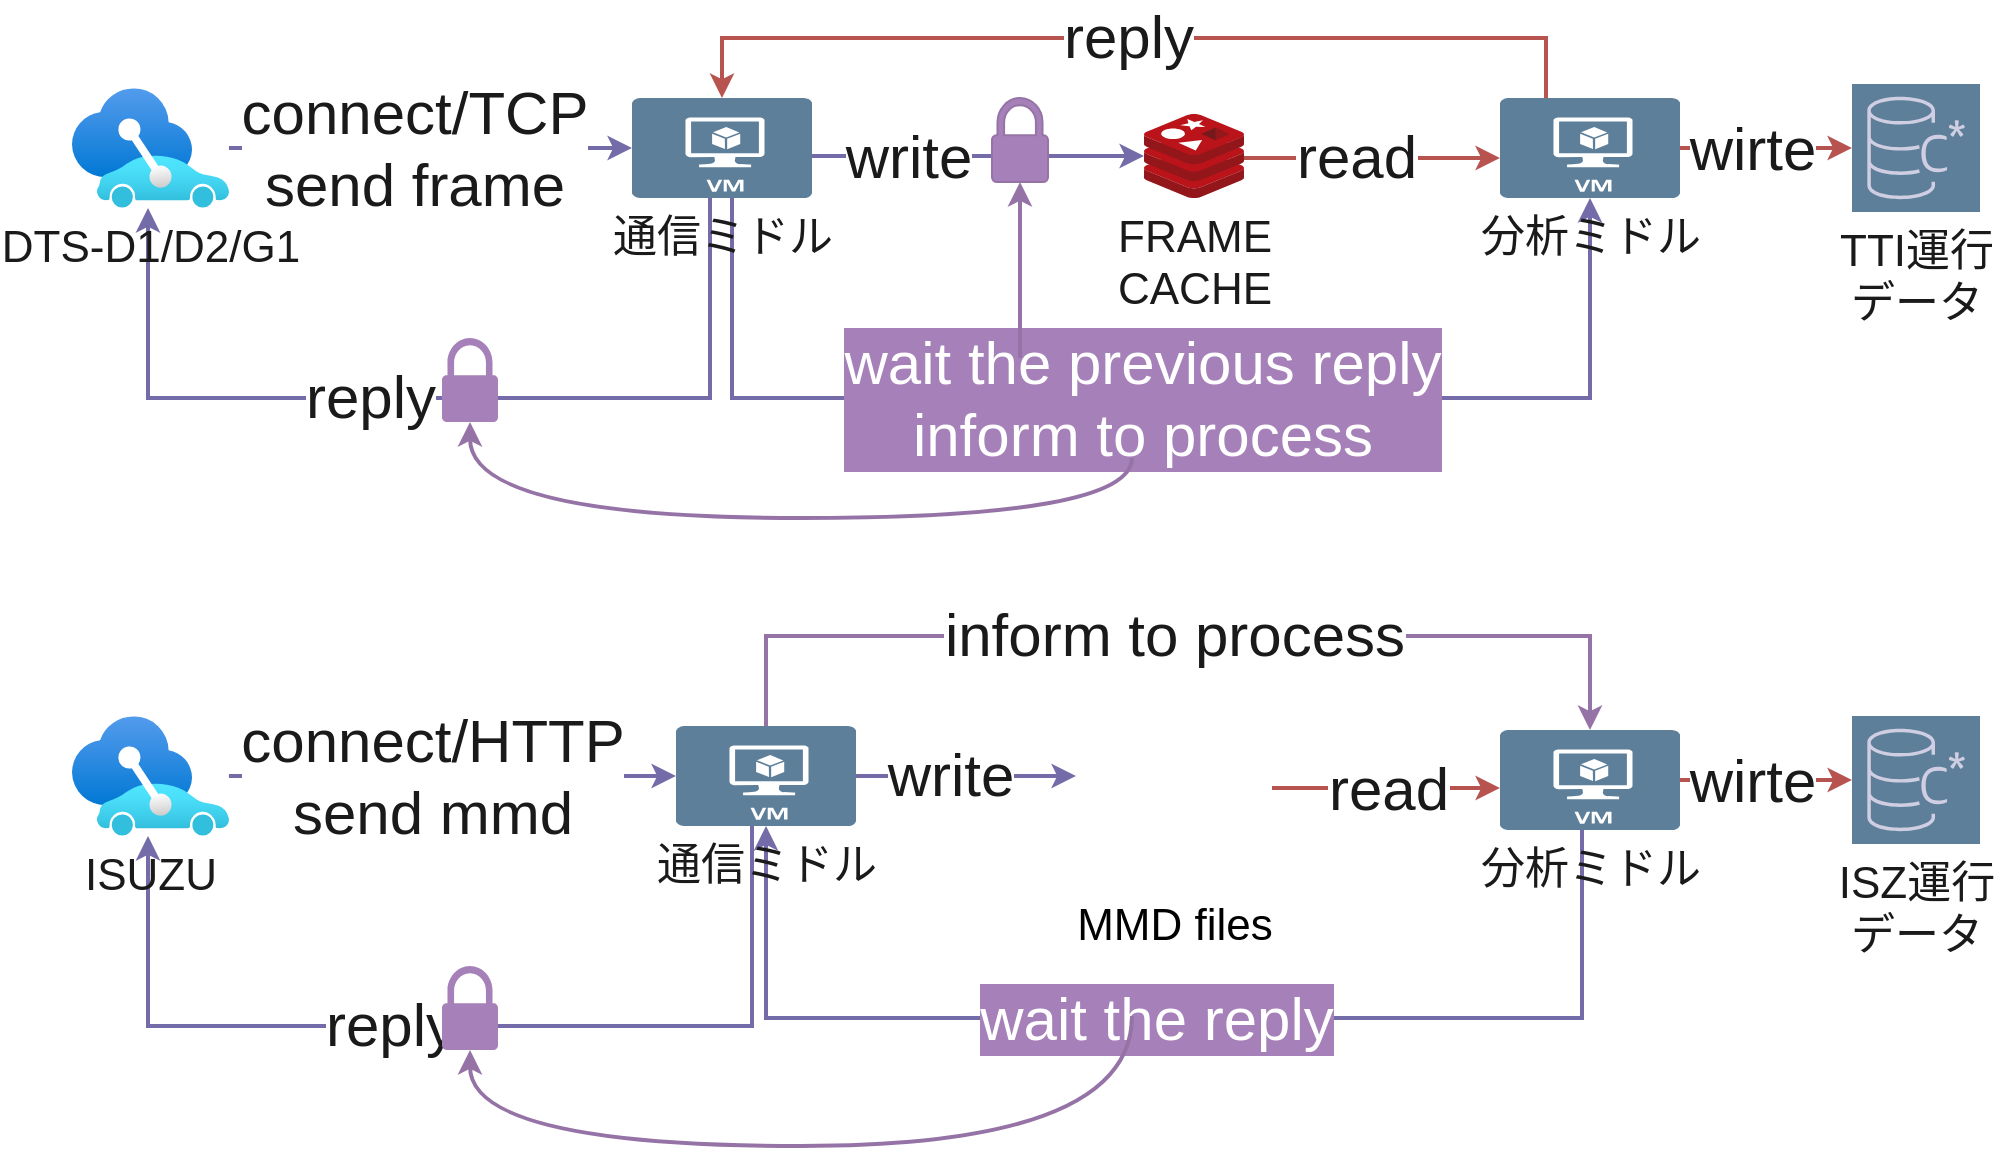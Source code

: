 <mxfile version="24.7.16" pages="2">
  <diagram name="V3-Flowchart" id="x4K4CEO3Q-1ovU_ClNiI">
    <mxGraphModel dx="1467" dy="806" grid="1" gridSize="10" guides="1" tooltips="1" connect="1" arrows="1" fold="1" page="1" pageScale="1" pageWidth="827" pageHeight="1169" math="0" shadow="0">
      <root>
        <mxCell id="0" />
        <mxCell id="1" parent="0" />
        <mxCell id="Qf6C96j7obAUFAtbz4RH-39" style="edgeStyle=orthogonalEdgeStyle;rounded=0;orthogonalLoop=1;jettySize=auto;html=1;strokeColor=#b85450;fontColor=#1A1A1A;fontSize=22;strokeWidth=2;fillColor=#f8cecc;" parent="1" source="Qf6C96j7obAUFAtbz4RH-5" target="Qf6C96j7obAUFAtbz4RH-4" edge="1">
          <mxGeometry relative="1" as="geometry">
            <Array as="points">
              <mxPoint x="777" y="40" />
              <mxPoint x="365" y="40" />
            </Array>
          </mxGeometry>
        </mxCell>
        <mxCell id="Qf6C96j7obAUFAtbz4RH-40" value="reply" style="edgeLabel;html=1;align=center;verticalAlign=middle;resizable=0;points=[];strokeColor=#D0CEE2;fontColor=#1A1A1A;fillColor=#5D7F99;fontSize=30;" parent="Qf6C96j7obAUFAtbz4RH-39" vertex="1" connectable="0">
          <mxGeometry x="0.002" y="-1" relative="1" as="geometry">
            <mxPoint x="-3" as="offset" />
          </mxGeometry>
        </mxCell>
        <mxCell id="Qf6C96j7obAUFAtbz4RH-41" style="edgeStyle=orthogonalEdgeStyle;rounded=0;orthogonalLoop=1;jettySize=auto;html=1;strokeColor=#736CA8;fontColor=#1A1A1A;strokeWidth=2;fontSize=22;" parent="1" edge="1">
          <mxGeometry relative="1" as="geometry">
            <Array as="points">
              <mxPoint x="359" y="220" />
              <mxPoint x="78" y="220" />
            </Array>
            <mxPoint x="359" y="120" as="sourcePoint" />
            <mxPoint x="78" y="125" as="targetPoint" />
          </mxGeometry>
        </mxCell>
        <mxCell id="Qf6C96j7obAUFAtbz4RH-42" value="reply" style="edgeLabel;html=1;align=center;verticalAlign=middle;resizable=0;points=[];strokeColor=#D0CEE2;fontColor=#1A1A1A;fillColor=#5D7F99;fontSize=30;" parent="Qf6C96j7obAUFAtbz4RH-41" vertex="1" connectable="0">
          <mxGeometry x="0.019" y="-1" relative="1" as="geometry">
            <mxPoint x="-28" as="offset" />
          </mxGeometry>
        </mxCell>
        <mxCell id="Qf6C96j7obAUFAtbz4RH-27" style="edgeStyle=orthogonalEdgeStyle;rounded=0;orthogonalLoop=1;jettySize=auto;html=1;strokeColor=#736CA8;fontColor=#1A1A1A;strokeWidth=2;fontSize=22;" parent="1" source="Qf6C96j7obAUFAtbz4RH-1" target="Qf6C96j7obAUFAtbz4RH-4" edge="1">
          <mxGeometry relative="1" as="geometry" />
        </mxCell>
        <mxCell id="Qf6C96j7obAUFAtbz4RH-29" value="connect/TCP&lt;div style=&quot;font-size: 30px;&quot;&gt;send frame&lt;/div&gt;" style="edgeLabel;html=1;align=center;verticalAlign=middle;resizable=0;points=[];strokeColor=#D0CEE2;fontColor=#1A1A1A;fillColor=#5D7F99;fontSize=30;direction=south;" parent="Qf6C96j7obAUFAtbz4RH-27" vertex="1" connectable="0">
          <mxGeometry x="-0.145" relative="1" as="geometry">
            <mxPoint x="6" as="offset" />
          </mxGeometry>
        </mxCell>
        <mxCell id="Qf6C96j7obAUFAtbz4RH-1" value="DTS-D1/D2/G1" style="image;aspect=fixed;html=1;points=[];align=center;fontSize=22;image=img/lib/azure2/other/Connected_Vehicle_Platform.svg;labelBackgroundColor=none;fillColor=#5D7F99;strokeColor=#D0CEE2;fontColor=#1A1A1A;" parent="1" vertex="1">
          <mxGeometry x="40" y="65" width="78.46" height="60" as="geometry" />
        </mxCell>
        <mxCell id="Qf6C96j7obAUFAtbz4RH-37" style="edgeStyle=orthogonalEdgeStyle;rounded=0;orthogonalLoop=1;jettySize=auto;html=1;strokeColor=#736CA8;fontColor=#1A1A1A;strokeWidth=2;fontSize=22;" parent="1" source="Qf6C96j7obAUFAtbz4RH-4" target="Qf6C96j7obAUFAtbz4RH-5" edge="1">
          <mxGeometry relative="1" as="geometry">
            <Array as="points">
              <mxPoint x="370" y="220" />
              <mxPoint x="799" y="220" />
            </Array>
          </mxGeometry>
        </mxCell>
        <mxCell id="Qf6C96j7obAUFAtbz4RH-38" value="&lt;span style=&quot;font-size: 30px;&quot;&gt;wait the previous reply&lt;/span&gt;&lt;div style=&quot;font-size: 30px;&quot;&gt;inform to process&lt;/div&gt;" style="edgeLabel;html=1;align=center;verticalAlign=middle;resizable=0;points=[];strokeColor=#D0CEE2;fontColor=#FFFFFF;fillColor=#5D7F99;fontSize=30;labelBackgroundColor=#A680B8;" parent="Qf6C96j7obAUFAtbz4RH-37" vertex="1" connectable="0">
          <mxGeometry x="-0.049" y="-2" relative="1" as="geometry">
            <mxPoint x="6" y="-2" as="offset" />
          </mxGeometry>
        </mxCell>
        <mxCell id="Qf6C96j7obAUFAtbz4RH-4" value="通信ミドル" style="verticalLabelPosition=bottom;html=1;verticalAlign=top;align=center;strokeColor=none;fillColor=#5D7F99;shape=mxgraph.azure.virtual_machine;fontSize=22;labelBackgroundColor=none;fontColor=#1A1A1A;" parent="1" vertex="1">
          <mxGeometry x="320" y="70" width="90" height="50" as="geometry" />
        </mxCell>
        <mxCell id="Qf6C96j7obAUFAtbz4RH-26" style="edgeStyle=orthogonalEdgeStyle;rounded=0;orthogonalLoop=1;jettySize=auto;html=1;strokeColor=#b85450;fontColor=#1A1A1A;strokeWidth=2;fillColor=#f8cecc;fontSize=22;" parent="1" source="Qf6C96j7obAUFAtbz4RH-5" target="Qf6C96j7obAUFAtbz4RH-21" edge="1">
          <mxGeometry relative="1" as="geometry">
            <Array as="points">
              <mxPoint x="864" y="95" />
              <mxPoint x="864" y="95" />
            </Array>
          </mxGeometry>
        </mxCell>
        <mxCell id="Qf6C96j7obAUFAtbz4RH-33" value="wirte" style="edgeLabel;html=1;align=center;verticalAlign=middle;resizable=0;points=[];strokeColor=#D0CEE2;fontColor=#1A1A1A;fillColor=#5D7F99;fontSize=30;" parent="Qf6C96j7obAUFAtbz4RH-26" vertex="1" connectable="0">
          <mxGeometry x="0.02" y="2" relative="1" as="geometry">
            <mxPoint x="-8" y="2" as="offset" />
          </mxGeometry>
        </mxCell>
        <mxCell id="Qf6C96j7obAUFAtbz4RH-5" value="分析ミドル" style="verticalLabelPosition=bottom;html=1;verticalAlign=top;align=center;strokeColor=none;fillColor=#5D7F99;shape=mxgraph.azure.virtual_machine;fontSize=22;labelBackgroundColor=none;fontColor=#1A1A1A;" parent="1" vertex="1">
          <mxGeometry x="754" y="70" width="90" height="50" as="geometry" />
        </mxCell>
        <mxCell id="Qf6C96j7obAUFAtbz4RH-25" style="edgeStyle=orthogonalEdgeStyle;rounded=0;orthogonalLoop=1;jettySize=auto;html=1;strokeColor=#b85450;fontColor=#1A1A1A;strokeWidth=2;fillColor=#f8cecc;fontSize=22;" parent="1" source="Qf6C96j7obAUFAtbz4RH-9" target="Qf6C96j7obAUFAtbz4RH-5" edge="1">
          <mxGeometry relative="1" as="geometry">
            <Array as="points">
              <mxPoint x="666" y="100" />
              <mxPoint x="666" y="100" />
            </Array>
          </mxGeometry>
        </mxCell>
        <mxCell id="Qf6C96j7obAUFAtbz4RH-32" value="read" style="edgeLabel;html=1;align=center;verticalAlign=middle;resizable=0;points=[];strokeColor=#D0CEE2;fontColor=#1A1A1A;fillColor=#5D7F99;fontSize=30;" parent="Qf6C96j7obAUFAtbz4RH-25" vertex="1" connectable="0">
          <mxGeometry x="0.015" relative="1" as="geometry">
            <mxPoint x="-9" y="-1" as="offset" />
          </mxGeometry>
        </mxCell>
        <mxCell id="Qf6C96j7obAUFAtbz4RH-9" value="FRAME&lt;div&gt;CACHE&lt;/div&gt;" style="image;sketch=0;aspect=fixed;html=1;points=[];align=center;fontSize=22;image=img/lib/mscae/Cache_Redis_Product.svg;labelBackgroundColor=none;fillColor=#5D7F99;strokeColor=#D0CEE2;fontColor=#1A1A1A;" parent="1" vertex="1">
          <mxGeometry x="576" y="78" width="50" height="42" as="geometry" />
        </mxCell>
        <mxCell id="Qf6C96j7obAUFAtbz4RH-21" value="TTI運行&lt;div&gt;データ&lt;/div&gt;" style="sketch=0;points=[[0,0,0],[0.25,0,0],[0.5,0,0],[0.75,0,0],[1,0,0],[0,1,0],[0.25,1,0],[0.5,1,0],[0.75,1,0],[1,1,0],[0,0.25,0],[0,0.5,0],[0,0.75,0],[1,0.25,0],[1,0.5,0],[1,0.75,0]];outlineConnect=0;fontColor=#1A1A1A;fillColor=#5D7F99;strokeColor=#D0CEE2;dashed=0;verticalLabelPosition=bottom;verticalAlign=top;align=center;html=1;fontSize=22;fontStyle=0;aspect=fixed;shape=mxgraph.aws4.resourceIcon;resIcon=mxgraph.aws4.managed_apache_cassandra_service;labelBackgroundColor=none;" parent="1" vertex="1">
          <mxGeometry x="930" y="63" width="64" height="64" as="geometry" />
        </mxCell>
        <mxCell id="5afJVRb_tPxCVsrMYOY_-9" style="edgeStyle=orthogonalEdgeStyle;rounded=0;orthogonalLoop=1;jettySize=auto;html=1;curved=1;fillColor=#e1d5e7;strokeColor=#9673a6;strokeWidth=2;startArrow=classic;startFill=1;endArrow=none;endFill=0;" parent="1" source="5afJVRb_tPxCVsrMYOY_-1" edge="1">
          <mxGeometry relative="1" as="geometry">
            <mxPoint x="570" y="250" as="targetPoint" />
            <Array as="points">
              <mxPoint x="239" y="280" />
              <mxPoint x="570" y="280" />
            </Array>
          </mxGeometry>
        </mxCell>
        <mxCell id="5afJVRb_tPxCVsrMYOY_-1" value="" style="sketch=0;pointerEvents=1;shadow=0;dashed=0;html=1;strokeColor=none;labelPosition=center;verticalLabelPosition=bottom;verticalAlign=top;outlineConnect=0;align=center;shape=mxgraph.office.security.lock_protected;fillColor=#A680B8;" parent="1" vertex="1">
          <mxGeometry x="225" y="190" width="28" height="42" as="geometry" />
        </mxCell>
        <mxCell id="5afJVRb_tPxCVsrMYOY_-7" value="" style="edgeStyle=orthogonalEdgeStyle;rounded=0;orthogonalLoop=1;jettySize=auto;html=1;strokeColor=#736CA8;fontColor=#1A1A1A;strokeWidth=2;fontSize=22;" parent="1" source="Qf6C96j7obAUFAtbz4RH-4" target="Qf6C96j7obAUFAtbz4RH-9" edge="1">
          <mxGeometry relative="1" as="geometry">
            <mxPoint x="388" y="100" as="sourcePoint" />
            <Array as="points">
              <mxPoint x="450" y="99" />
              <mxPoint x="450" y="99" />
            </Array>
            <mxPoint x="554" y="99" as="targetPoint" />
          </mxGeometry>
        </mxCell>
        <mxCell id="5afJVRb_tPxCVsrMYOY_-8" value="write" style="edgeLabel;html=1;align=center;verticalAlign=middle;resizable=0;points=[];strokeColor=#D0CEE2;fontColor=#1A1A1A;fillColor=#5D7F99;fontSize=30;" parent="5afJVRb_tPxCVsrMYOY_-7" vertex="1" connectable="0">
          <mxGeometry x="-0.1" y="1" relative="1" as="geometry">
            <mxPoint x="-27" y="1" as="offset" />
          </mxGeometry>
        </mxCell>
        <mxCell id="5afJVRb_tPxCVsrMYOY_-10" style="edgeStyle=orthogonalEdgeStyle;rounded=0;orthogonalLoop=1;jettySize=auto;html=1;fillColor=#e1d5e7;strokeColor=#9673a6;strokeWidth=2;startArrow=classic;startFill=1;endArrow=none;endFill=0;" parent="1" source="5afJVRb_tPxCVsrMYOY_-2" edge="1">
          <mxGeometry relative="1" as="geometry">
            <mxPoint x="514" y="200" as="targetPoint" />
          </mxGeometry>
        </mxCell>
        <mxCell id="5afJVRb_tPxCVsrMYOY_-2" value="" style="sketch=0;pointerEvents=1;shadow=0;dashed=0;html=1;strokeColor=#9673a6;labelPosition=center;verticalLabelPosition=bottom;verticalAlign=top;outlineConnect=0;align=center;shape=mxgraph.office.security.lock_protected;fillColor=#A680B8;" parent="1" vertex="1">
          <mxGeometry x="500" y="70" width="28" height="42" as="geometry" />
        </mxCell>
        <mxCell id="nn6e_hpjfbEY0Qt4-HDc-1" style="edgeStyle=orthogonalEdgeStyle;rounded=0;orthogonalLoop=1;jettySize=auto;html=1;strokeColor=#9673a6;fontColor=#1A1A1A;fontSize=22;strokeWidth=2;fillColor=#e1d5e7;endArrow=none;endFill=0;startArrow=classic;startFill=1;" parent="1" source="nn6e_hpjfbEY0Qt4-HDc-13" target="nn6e_hpjfbEY0Qt4-HDc-10" edge="1">
          <mxGeometry relative="1" as="geometry">
            <Array as="points">
              <mxPoint x="799" y="339" />
              <mxPoint x="387" y="339" />
            </Array>
          </mxGeometry>
        </mxCell>
        <mxCell id="nn6e_hpjfbEY0Qt4-HDc-2" value="inform to process" style="edgeLabel;html=1;align=center;verticalAlign=middle;resizable=0;points=[];strokeColor=#D0CEE2;fontColor=#1A1A1A;fillColor=#5D7F99;fontSize=30;" parent="nn6e_hpjfbEY0Qt4-HDc-1" vertex="1" connectable="0">
          <mxGeometry x="0.002" y="-1" relative="1" as="geometry">
            <mxPoint x="-3" as="offset" />
          </mxGeometry>
        </mxCell>
        <mxCell id="nn6e_hpjfbEY0Qt4-HDc-3" style="edgeStyle=orthogonalEdgeStyle;rounded=0;orthogonalLoop=1;jettySize=auto;html=1;strokeColor=#736CA8;fontColor=#1A1A1A;strokeWidth=2;fontSize=22;" parent="1" edge="1" source="nn6e_hpjfbEY0Qt4-HDc-10">
          <mxGeometry relative="1" as="geometry">
            <Array as="points">
              <mxPoint x="380" y="534" />
              <mxPoint x="78" y="534" />
            </Array>
            <mxPoint x="359" y="434" as="sourcePoint" />
            <mxPoint x="78" y="439" as="targetPoint" />
          </mxGeometry>
        </mxCell>
        <mxCell id="nn6e_hpjfbEY0Qt4-HDc-4" value="reply" style="edgeLabel;html=1;align=center;verticalAlign=middle;resizable=0;points=[];strokeColor=#D0CEE2;fontColor=#1A1A1A;fillColor=#5D7F99;fontSize=30;" parent="nn6e_hpjfbEY0Qt4-HDc-3" vertex="1" connectable="0">
          <mxGeometry x="0.019" y="-1" relative="1" as="geometry">
            <mxPoint x="-28" as="offset" />
          </mxGeometry>
        </mxCell>
        <mxCell id="nn6e_hpjfbEY0Qt4-HDc-5" style="edgeStyle=orthogonalEdgeStyle;rounded=0;orthogonalLoop=1;jettySize=auto;html=1;strokeColor=#736CA8;fontColor=#1A1A1A;strokeWidth=2;fontSize=22;" parent="1" source="nn6e_hpjfbEY0Qt4-HDc-7" target="nn6e_hpjfbEY0Qt4-HDc-10" edge="1">
          <mxGeometry relative="1" as="geometry" />
        </mxCell>
        <mxCell id="nn6e_hpjfbEY0Qt4-HDc-6" value="connect/HTTP&lt;div style=&quot;font-size: 30px;&quot;&gt;send mmd&lt;/div&gt;" style="edgeLabel;html=1;align=center;verticalAlign=middle;resizable=0;points=[];strokeColor=#D0CEE2;fontColor=#1A1A1A;fillColor=#5D7F99;fontSize=30;direction=south;" parent="nn6e_hpjfbEY0Qt4-HDc-5" vertex="1" connectable="0">
          <mxGeometry x="-0.145" relative="1" as="geometry">
            <mxPoint x="6" as="offset" />
          </mxGeometry>
        </mxCell>
        <mxCell id="nn6e_hpjfbEY0Qt4-HDc-7" value="ISUZU" style="image;aspect=fixed;html=1;points=[];align=center;fontSize=22;image=img/lib/azure2/other/Connected_Vehicle_Platform.svg;labelBackgroundColor=none;fillColor=#5D7F99;strokeColor=#D0CEE2;fontColor=#1A1A1A;" parent="1" vertex="1">
          <mxGeometry x="40" y="379" width="78.46" height="60" as="geometry" />
        </mxCell>
        <mxCell id="nn6e_hpjfbEY0Qt4-HDc-8" style="edgeStyle=orthogonalEdgeStyle;rounded=0;orthogonalLoop=1;jettySize=auto;html=1;strokeColor=#736CA8;fontColor=#1A1A1A;strokeWidth=2;fontSize=22;endArrow=none;endFill=0;startArrow=classic;startFill=1;" parent="1" source="nn6e_hpjfbEY0Qt4-HDc-10" target="nn6e_hpjfbEY0Qt4-HDc-13" edge="1">
          <mxGeometry relative="1" as="geometry">
            <Array as="points">
              <mxPoint x="387" y="530" />
              <mxPoint x="795" y="530" />
            </Array>
            <mxPoint x="387.5" y="482.5" as="sourcePoint" />
            <mxPoint x="794.5" y="484.5" as="targetPoint" />
          </mxGeometry>
        </mxCell>
        <mxCell id="nn6e_hpjfbEY0Qt4-HDc-9" value="&lt;div style=&quot;font-size: 30px;&quot;&gt;wait the reply&lt;br style=&quot;font-size: 30px;&quot;&gt;&lt;/div&gt;" style="edgeLabel;html=1;align=center;verticalAlign=middle;resizable=0;points=[];strokeColor=#D0CEE2;fontColor=#FFFFFF;fillColor=#5D7F99;fontSize=30;labelBackgroundColor=#A680B8;" parent="nn6e_hpjfbEY0Qt4-HDc-8" vertex="1" connectable="0">
          <mxGeometry x="-0.049" y="-2" relative="1" as="geometry">
            <mxPoint x="6" y="-2" as="offset" />
          </mxGeometry>
        </mxCell>
        <mxCell id="nn6e_hpjfbEY0Qt4-HDc-10" value="通信ミドル" style="verticalLabelPosition=bottom;html=1;verticalAlign=top;align=center;strokeColor=none;fillColor=#5D7F99;shape=mxgraph.azure.virtual_machine;fontSize=22;labelBackgroundColor=none;fontColor=#1A1A1A;" parent="1" vertex="1">
          <mxGeometry x="342" y="384" width="90" height="50" as="geometry" />
        </mxCell>
        <mxCell id="nn6e_hpjfbEY0Qt4-HDc-11" style="edgeStyle=orthogonalEdgeStyle;rounded=0;orthogonalLoop=1;jettySize=auto;html=1;strokeColor=#b85450;fontColor=#1A1A1A;strokeWidth=2;fillColor=#f8cecc;fontSize=22;" parent="1" source="nn6e_hpjfbEY0Qt4-HDc-13" target="nn6e_hpjfbEY0Qt4-HDc-17" edge="1">
          <mxGeometry relative="1" as="geometry">
            <Array as="points">
              <mxPoint x="864" y="411" />
              <mxPoint x="864" y="411" />
            </Array>
          </mxGeometry>
        </mxCell>
        <mxCell id="nn6e_hpjfbEY0Qt4-HDc-12" value="wirte" style="edgeLabel;html=1;align=center;verticalAlign=middle;resizable=0;points=[];strokeColor=#D0CEE2;fontColor=#1A1A1A;fillColor=#5D7F99;fontSize=30;" parent="nn6e_hpjfbEY0Qt4-HDc-11" vertex="1" connectable="0">
          <mxGeometry x="0.02" y="2" relative="1" as="geometry">
            <mxPoint x="-8" y="2" as="offset" />
          </mxGeometry>
        </mxCell>
        <mxCell id="nn6e_hpjfbEY0Qt4-HDc-13" value="分析ミドル" style="verticalLabelPosition=bottom;html=1;verticalAlign=top;align=center;strokeColor=none;fillColor=#5D7F99;shape=mxgraph.azure.virtual_machine;fontSize=22;labelBackgroundColor=none;fontColor=#1A1A1A;" parent="1" vertex="1">
          <mxGeometry x="754" y="386" width="90" height="50" as="geometry" />
        </mxCell>
        <mxCell id="nn6e_hpjfbEY0Qt4-HDc-14" style="edgeStyle=orthogonalEdgeStyle;rounded=0;orthogonalLoop=1;jettySize=auto;html=1;strokeColor=#b85450;fontColor=#1A1A1A;strokeWidth=2;fillColor=#f8cecc;fontSize=22;" parent="1" source="nn6e_hpjfbEY0Qt4-HDc-26" target="nn6e_hpjfbEY0Qt4-HDc-13" edge="1">
          <mxGeometry relative="1" as="geometry">
            <Array as="points">
              <mxPoint x="732" y="415" />
              <mxPoint x="732" y="415" />
            </Array>
            <mxPoint x="626" y="414" as="sourcePoint" />
          </mxGeometry>
        </mxCell>
        <mxCell id="nn6e_hpjfbEY0Qt4-HDc-15" value="read" style="edgeLabel;html=1;align=center;verticalAlign=middle;resizable=0;points=[];strokeColor=#D0CEE2;fontColor=#1A1A1A;fillColor=#5D7F99;fontSize=30;" parent="nn6e_hpjfbEY0Qt4-HDc-14" vertex="1" connectable="0">
          <mxGeometry x="0.015" relative="1" as="geometry">
            <mxPoint as="offset" />
          </mxGeometry>
        </mxCell>
        <mxCell id="nn6e_hpjfbEY0Qt4-HDc-17" value="ISZ運行&lt;div&gt;データ&lt;/div&gt;" style="sketch=0;points=[[0,0,0],[0.25,0,0],[0.5,0,0],[0.75,0,0],[1,0,0],[0,1,0],[0.25,1,0],[0.5,1,0],[0.75,1,0],[1,1,0],[0,0.25,0],[0,0.5,0],[0,0.75,0],[1,0.25,0],[1,0.5,0],[1,0.75,0]];outlineConnect=0;fontColor=#1A1A1A;fillColor=#5D7F99;strokeColor=#D0CEE2;dashed=0;verticalLabelPosition=bottom;verticalAlign=top;align=center;html=1;fontSize=22;fontStyle=0;aspect=fixed;shape=mxgraph.aws4.resourceIcon;resIcon=mxgraph.aws4.managed_apache_cassandra_service;labelBackgroundColor=none;" parent="1" vertex="1">
          <mxGeometry x="930" y="379" width="64" height="64" as="geometry" />
        </mxCell>
        <mxCell id="nn6e_hpjfbEY0Qt4-HDc-18" style="edgeStyle=orthogonalEdgeStyle;rounded=0;orthogonalLoop=1;jettySize=auto;html=1;curved=1;fillColor=#e1d5e7;strokeColor=#9673a6;strokeWidth=2;startArrow=classic;startFill=1;endArrow=none;endFill=0;" parent="1" source="nn6e_hpjfbEY0Qt4-HDc-19" edge="1">
          <mxGeometry relative="1" as="geometry">
            <mxPoint x="570" y="529" as="targetPoint" />
            <Array as="points">
              <mxPoint x="239" y="594" />
              <mxPoint x="570" y="594" />
            </Array>
          </mxGeometry>
        </mxCell>
        <mxCell id="nn6e_hpjfbEY0Qt4-HDc-19" value="" style="sketch=0;pointerEvents=1;shadow=0;dashed=0;html=1;strokeColor=none;labelPosition=center;verticalLabelPosition=bottom;verticalAlign=top;outlineConnect=0;align=center;shape=mxgraph.office.security.lock_protected;fillColor=#A680B8;" parent="1" vertex="1">
          <mxGeometry x="225" y="504" width="28" height="42" as="geometry" />
        </mxCell>
        <mxCell id="nn6e_hpjfbEY0Qt4-HDc-20" value="" style="edgeStyle=orthogonalEdgeStyle;rounded=0;orthogonalLoop=1;jettySize=auto;html=1;strokeColor=#736CA8;fontColor=#1A1A1A;strokeWidth=2;fontSize=22;" parent="1" source="nn6e_hpjfbEY0Qt4-HDc-10" target="nn6e_hpjfbEY0Qt4-HDc-26" edge="1">
          <mxGeometry relative="1" as="geometry">
            <mxPoint x="410" y="414" as="sourcePoint" />
            <Array as="points">
              <mxPoint x="522" y="409" />
              <mxPoint x="522" y="409" />
            </Array>
            <mxPoint x="576" y="413" as="targetPoint" />
          </mxGeometry>
        </mxCell>
        <mxCell id="nn6e_hpjfbEY0Qt4-HDc-21" value="write" style="edgeLabel;html=1;align=center;verticalAlign=middle;resizable=0;points=[];strokeColor=#D0CEE2;fontColor=#1A1A1A;fillColor=#5D7F99;fontSize=30;" parent="nn6e_hpjfbEY0Qt4-HDc-20" vertex="1" connectable="0">
          <mxGeometry x="-0.1" y="1" relative="1" as="geometry">
            <mxPoint x="-3" as="offset" />
          </mxGeometry>
        </mxCell>
        <mxCell id="nn6e_hpjfbEY0Qt4-HDc-26" value="MMD files" style="shape=image;html=1;verticalAlign=top;verticalLabelPosition=bottom;labelBackgroundColor=#ffffff;imageAspect=0;aspect=fixed;image=https://cdn0.iconfinder.com/data/icons/software-engineering-and-video-gaming/512/104_file_share_transfer_WLAN_shareit-128.png;strokeWidth=1;fontSize=22;" parent="1" vertex="1">
          <mxGeometry x="542" y="366" width="98" height="98" as="geometry" />
        </mxCell>
      </root>
    </mxGraphModel>
  </diagram>
  <diagram id="cIUVOWCGPwy-1lRlkrbI" name="V4-Flowchart">
    <mxGraphModel dx="2294" dy="806" grid="1" gridSize="10" guides="1" tooltips="1" connect="1" arrows="1" fold="1" page="1" pageScale="1" pageWidth="827" pageHeight="1169" math="0" shadow="0">
      <root>
        <mxCell id="0" />
        <mxCell id="1" parent="0" />
        <mxCell id="erfXDY-VZmvZyoJVOZdK-20" value="" style="whiteSpace=wrap;html=1;strokeColor=#9673a6;fillColor=none;strokeWidth=2;dashed=1;labelBackgroundColor=none;fontSize=22;" parent="1" vertex="1">
          <mxGeometry x="513" y="340" width="100" height="280" as="geometry" />
        </mxCell>
        <mxCell id="977ARjDEpXw01CLox7Ez-10" style="edgeStyle=orthogonalEdgeStyle;rounded=0;orthogonalLoop=1;jettySize=auto;html=1;strokeColor=#736CA8;fontColor=default;strokeWidth=2;labelBackgroundColor=none;fontSize=22;" parent="1" source="yAkpjE-jFL4-wdl5BAUS-1" target="977ARjDEpXw01CLox7Ez-3" edge="1">
          <mxGeometry relative="1" as="geometry">
            <mxPoint x="60.0" y="277" as="sourcePoint" />
            <mxPoint x="220.7" y="468" as="targetPoint" />
            <Array as="points">
              <mxPoint x="79" y="470" />
            </Array>
          </mxGeometry>
        </mxCell>
        <mxCell id="U6fHilfhb0lnGZxYwIgf-24" value="&lt;span style=&quot;background-color: rgb(251, 251, 251); font-size: 30px;&quot;&gt;connect/TCP&lt;/span&gt;&lt;div style=&quot;background-color: rgb(251, 251, 251); font-size: 30px;&quot;&gt;send frame&lt;/div&gt;" style="edgeLabel;html=1;align=center;verticalAlign=middle;resizable=0;points=[];strokeColor=#D0CEE2;fontColor=#1A1A1A;fillColor=#5D7F99;fontSize=30;" parent="977ARjDEpXw01CLox7Ez-10" vertex="1" connectable="0">
          <mxGeometry x="-0.476" y="1" relative="1" as="geometry">
            <mxPoint y="13" as="offset" />
          </mxGeometry>
        </mxCell>
        <mxCell id="yAkpjE-jFL4-wdl5BAUS-1" value="DTS-D1/D2/G1" style="image;aspect=fixed;html=1;points=[];align=center;fontSize=22;image=img/lib/azure2/other/Connected_Vehicle_Platform.svg;labelBackgroundColor=none;fillColor=#5D7F99;strokeColor=#D0CEE2;fontColor=#1A1A1A;" parent="1" vertex="1">
          <mxGeometry x="40" y="198" width="78.46" height="60" as="geometry" />
        </mxCell>
        <mxCell id="977ARjDEpXw01CLox7Ez-12" style="edgeStyle=orthogonalEdgeStyle;rounded=0;orthogonalLoop=1;jettySize=auto;html=1;strokeColor=#736CA8;fontColor=default;strokeWidth=2;labelBackgroundColor=none;fontSize=22;" parent="1" edge="1">
          <mxGeometry relative="1" as="geometry">
            <mxPoint x="275" y="404" as="sourcePoint" />
            <Array as="points">
              <mxPoint x="275" y="230" />
            </Array>
            <mxPoint x="524" y="230" as="targetPoint" />
          </mxGeometry>
        </mxCell>
        <mxCell id="U6fHilfhb0lnGZxYwIgf-19" value="&lt;span style=&quot;font-size: 30px; background-color: rgb(251, 251, 251);&quot;&gt;save&lt;/span&gt;&lt;div&gt;&lt;span style=&quot;font-size: 30px; background-color: rgb(251, 251, 251);&quot;&gt;record data&lt;/span&gt;&lt;/div&gt;" style="edgeLabel;html=1;align=center;verticalAlign=middle;resizable=0;points=[];strokeColor=#D0CEE2;fontColor=#1A1A1A;fillColor=#5D7F99;fontSize=30;" parent="977ARjDEpXw01CLox7Ez-12" vertex="1" connectable="0">
          <mxGeometry x="0.399" relative="1" as="geometry">
            <mxPoint y="-10" as="offset" />
          </mxGeometry>
        </mxCell>
        <mxCell id="erfXDY-VZmvZyoJVOZdK-10" style="edgeStyle=orthogonalEdgeStyle;rounded=0;orthogonalLoop=1;jettySize=auto;html=1;strokeColor=#736CA8;fontColor=default;labelBackgroundColor=none;strokeWidth=2;fontSize=22;" parent="1" target="erfXDY-VZmvZyoJVOZdK-7" edge="1">
          <mxGeometry relative="1" as="geometry">
            <mxPoint x="275" y="578" as="sourcePoint" />
            <mxPoint x="500" y="700" as="targetPoint" />
            <Array as="points">
              <mxPoint x="275" y="710" />
            </Array>
          </mxGeometry>
        </mxCell>
        <mxCell id="U6fHilfhb0lnGZxYwIgf-20" value="&lt;span style=&quot;font-size: 30px; background-color: rgb(251, 251, 251);&quot;&gt;save&lt;/span&gt;&lt;div&gt;&lt;span style=&quot;font-size: 30px; background-color: rgb(251, 251, 251);&quot;&gt;record data&lt;/span&gt;&lt;/div&gt;" style="edgeLabel;html=1;align=center;verticalAlign=middle;resizable=0;points=[];strokeColor=#D0CEE2;fontColor=#1A1A1A;fillColor=#5D7F99;fontSize=30;" parent="erfXDY-VZmvZyoJVOZdK-10" vertex="1" connectable="0">
          <mxGeometry x="0.367" y="1" relative="1" as="geometry">
            <mxPoint y="12" as="offset" />
          </mxGeometry>
        </mxCell>
        <mxCell id="erfXDY-VZmvZyoJVOZdK-22" style="edgeStyle=orthogonalEdgeStyle;rounded=0;orthogonalLoop=1;jettySize=auto;html=1;strokeColor=#736CA8;fontColor=default;labelBackgroundColor=none;strokeWidth=2;fontSize=22;" parent="1" target="erfXDY-VZmvZyoJVOZdK-4" edge="1">
          <mxGeometry relative="1" as="geometry">
            <mxPoint x="275" y="578" as="sourcePoint" />
            <Array as="points">
              <mxPoint x="275" y="710" />
            </Array>
          </mxGeometry>
        </mxCell>
        <mxCell id="U6fHilfhb0lnGZxYwIgf-22" value="&lt;span style=&quot;font-size: 30px; background-color: rgb(251, 251, 251);&quot;&gt;reply&lt;/span&gt;" style="edgeLabel;html=1;align=center;verticalAlign=middle;resizable=0;points=[];strokeColor=#D0CEE2;fontColor=#1A1A1A;fillColor=#5D7F99;fontSize=30;" parent="erfXDY-VZmvZyoJVOZdK-22" vertex="1" connectable="0">
          <mxGeometry x="0.469" y="-1" relative="1" as="geometry">
            <mxPoint as="offset" />
          </mxGeometry>
        </mxCell>
        <mxCell id="erfXDY-VZmvZyoJVOZdK-23" style="edgeStyle=orthogonalEdgeStyle;rounded=0;orthogonalLoop=1;jettySize=auto;html=1;strokeColor=#736CA8;fontColor=default;labelBackgroundColor=none;strokeWidth=2;fontSize=22;" parent="1" target="yAkpjE-jFL4-wdl5BAUS-1" edge="1">
          <mxGeometry relative="1" as="geometry">
            <mxPoint x="275" y="414" as="sourcePoint" />
            <Array as="points">
              <mxPoint x="275" y="230" />
            </Array>
          </mxGeometry>
        </mxCell>
        <mxCell id="U6fHilfhb0lnGZxYwIgf-21" value="&lt;span style=&quot;font-size: 30px; background-color: rgb(251, 251, 251);&quot;&gt;reply&lt;/span&gt;" style="edgeLabel;html=1;align=center;verticalAlign=middle;resizable=0;points=[];strokeColor=#D0CEE2;fontColor=#1A1A1A;fillColor=#5D7F99;fontSize=30;" parent="erfXDY-VZmvZyoJVOZdK-23" vertex="1" connectable="0">
          <mxGeometry x="0.522" relative="1" as="geometry">
            <mxPoint as="offset" />
          </mxGeometry>
        </mxCell>
        <mxCell id="U6fHilfhb0lnGZxYwIgf-4" style="edgeStyle=orthogonalEdgeStyle;rounded=0;orthogonalLoop=1;jettySize=auto;html=1;strokeColor=#736CA8;fontColor=#1A1A1A;strokeWidth=2;fontSize=22;" parent="1" target="977ARjDEpXw01CLox7Ez-7" edge="1">
          <mxGeometry relative="1" as="geometry">
            <mxPoint x="290" y="498.5" as="sourcePoint" />
            <mxPoint x="743" y="498.5" as="targetPoint" />
            <Array as="points">
              <mxPoint x="290" y="482" />
            </Array>
          </mxGeometry>
        </mxCell>
        <mxCell id="U6fHilfhb0lnGZxYwIgf-26" value="inform event" style="edgeLabel;html=1;align=center;verticalAlign=middle;resizable=0;points=[];strokeColor=#D0CEE2;fontColor=#1A1A1A;fillColor=#5D7F99;fontSize=30;" parent="U6fHilfhb0lnGZxYwIgf-4" vertex="1" connectable="0">
          <mxGeometry x="-0.483" y="1" relative="1" as="geometry">
            <mxPoint as="offset" />
          </mxGeometry>
        </mxCell>
        <mxCell id="977ARjDEpXw01CLox7Ez-3" value="&lt;span style=&quot;font-size: 22px;&quot;&gt;アダプト&lt;/span&gt;" style="sketch=0;outlineConnect=0;fontColor=#1A1A1A;strokeColor=#D0CEE2;fillColor=#5D7F99;dashed=0;verticalLabelPosition=middle;verticalAlign=bottom;align=center;html=1;whiteSpace=wrap;fontSize=22;fontStyle=0;spacing=3;shape=mxgraph.aws4.productIcon;prIcon=mxgraph.aws4.ecs;labelBackgroundColor=none;" parent="1" vertex="1">
          <mxGeometry x="220" y="416.5" width="100" height="133" as="geometry" />
        </mxCell>
        <mxCell id="977ARjDEpXw01CLox7Ez-20" style="edgeStyle=orthogonalEdgeStyle;rounded=0;orthogonalLoop=1;jettySize=auto;html=1;strokeColor=#b85450;fontColor=default;strokeWidth=2;labelBackgroundColor=none;fillColor=#f8cecc;fontSize=22;" parent="1" source="977ARjDEpXw01CLox7Ez-5" target="erfXDY-VZmvZyoJVOZdK-20" edge="1">
          <mxGeometry relative="1" as="geometry">
            <mxPoint x="640" y="440" as="targetPoint" />
            <Array as="points">
              <mxPoint x="700" y="256" />
              <mxPoint x="700" y="430" />
            </Array>
          </mxGeometry>
        </mxCell>
        <mxCell id="U6fHilfhb0lnGZxYwIgf-16" value="&lt;span style=&quot;font-size: 30px; background-color: rgb(251, 251, 251);&quot;&gt;update&lt;/span&gt;&lt;div&gt;&lt;span style=&quot;font-size: 30px; background-color: rgb(251, 251, 251);&quot;&gt;session&lt;/span&gt;&lt;/div&gt;" style="edgeLabel;html=1;align=center;verticalAlign=middle;resizable=0;points=[];strokeColor=#D0CEE2;fontColor=#1A1A1A;fillColor=#5D7F99;fontSize=30;" parent="977ARjDEpXw01CLox7Ez-20" vertex="1" connectable="0">
          <mxGeometry x="0.338" y="-1" relative="1" as="geometry">
            <mxPoint y="-49" as="offset" />
          </mxGeometry>
        </mxCell>
        <mxCell id="977ARjDEpXw01CLox7Ez-5" value="TTI系コア" style="sketch=0;outlineConnect=0;fontColor=#1A1A1A;strokeColor=#D0CEE2;fillColor=#5D7F99;dashed=0;verticalLabelPosition=middle;verticalAlign=bottom;align=center;html=1;whiteSpace=wrap;fontSize=22;fontStyle=0;spacing=3;shape=mxgraph.aws4.productIcon;prIcon=mxgraph.aws4.ecs;labelBackgroundColor=none;" parent="1" vertex="1">
          <mxGeometry x="796" y="168" width="70" height="129" as="geometry" />
        </mxCell>
        <mxCell id="977ARjDEpXw01CLox7Ez-15" style="edgeStyle=orthogonalEdgeStyle;rounded=0;orthogonalLoop=1;jettySize=auto;html=1;strokeColor=#b85450;fontColor=default;strokeWidth=2;labelBackgroundColor=none;fillColor=#f8cecc;fontSize=22;" parent="1" source="977ARjDEpXw01CLox7Ez-6" target="977ARjDEpXw01CLox7Ez-5" edge="1">
          <mxGeometry relative="1" as="geometry">
            <Array as="points">
              <mxPoint x="700" y="230" />
              <mxPoint x="700" y="230" />
            </Array>
          </mxGeometry>
        </mxCell>
        <mxCell id="U6fHilfhb0lnGZxYwIgf-13" value="&lt;span style=&quot;font-size: 30px; background-color: rgb(251, 251, 251);&quot;&gt;get record&lt;/span&gt;&lt;div&gt;&lt;span style=&quot;background-color: rgb(251, 251, 251);&quot;&gt;data&lt;/span&gt;&lt;/div&gt;" style="edgeLabel;html=1;align=center;verticalAlign=middle;resizable=0;points=[];strokeColor=#D0CEE2;fontColor=#1A1A1A;fillColor=#5D7F99;fontSize=30;" parent="977ARjDEpXw01CLox7Ez-15" vertex="1" connectable="0">
          <mxGeometry x="-0.054" relative="1" as="geometry">
            <mxPoint y="-20" as="offset" />
          </mxGeometry>
        </mxCell>
        <mxCell id="977ARjDEpXw01CLox7Ez-6" value="Primitiveデータ" style="sketch=0;points=[[0,0,0],[0.25,0,0],[0.5,0,0],[0.75,0,0],[1,0,0],[0,1,0],[0.25,1,0],[0.5,1,0],[0.75,1,0],[1,1,0],[0,0.25,0],[0,0.5,0],[0,0.75,0],[1,0.25,0],[1,0.5,0],[1,0.75,0]];outlineConnect=0;fontColor=#1A1A1A;fillColor=#5D7F99;strokeColor=#D0CEE2;dashed=0;verticalLabelPosition=bottom;verticalAlign=top;align=center;html=1;fontSize=22;fontStyle=0;aspect=fixed;shape=mxgraph.aws4.resourceIcon;resIcon=mxgraph.aws4.timestream;labelBackgroundColor=none;" parent="1" vertex="1">
          <mxGeometry x="524" y="189" width="78" height="78" as="geometry" />
        </mxCell>
        <mxCell id="U6fHilfhb0lnGZxYwIgf-5" style="edgeStyle=orthogonalEdgeStyle;rounded=0;orthogonalLoop=1;jettySize=auto;html=1;strokeColor=#82b366;fontColor=#1A1A1A;fillColor=#d5e8d4;strokeWidth=2;fontSize=22;" parent="1" source="977ARjDEpXw01CLox7Ez-7" target="977ARjDEpXw01CLox7Ez-5" edge="1">
          <mxGeometry relative="1" as="geometry">
            <mxPoint x="870" y="467" as="sourcePoint" />
            <Array as="points">
              <mxPoint x="939" y="480" />
              <mxPoint x="939" y="256" />
            </Array>
          </mxGeometry>
        </mxCell>
        <mxCell id="U6fHilfhb0lnGZxYwIgf-10" value="&lt;span style=&quot;font-size: 30px; background-color: rgb(251, 251, 251);&quot;&gt;subscribe&lt;/span&gt;&lt;div style=&quot;font-size: 30px;&quot;&gt;&lt;span style=&quot;font-size: 30px; background-color: rgb(251, 251, 251);&quot;&gt;TTI/topic&lt;/span&gt;&lt;/div&gt;" style="edgeLabel;html=1;align=center;verticalAlign=middle;resizable=0;points=[];strokeColor=#D0CEE2;fontColor=#1A1A1A;fillColor=#5D7F99;fontSize=30;" parent="U6fHilfhb0lnGZxYwIgf-5" vertex="1" connectable="0">
          <mxGeometry x="-0.082" relative="1" as="geometry">
            <mxPoint x="41" y="-1" as="offset" />
          </mxGeometry>
        </mxCell>
        <mxCell id="U6fHilfhb0lnGZxYwIgf-6" style="edgeStyle=orthogonalEdgeStyle;rounded=0;orthogonalLoop=1;jettySize=auto;html=1;strokeColor=#82b366;fontColor=#1A1A1A;fillColor=#d5e8d4;strokeWidth=2;fontSize=22;" parent="1" source="977ARjDEpXw01CLox7Ez-7" target="erfXDY-VZmvZyoJVOZdK-2" edge="1">
          <mxGeometry relative="1" as="geometry">
            <mxPoint x="870" y="521" as="sourcePoint" />
            <Array as="points">
              <mxPoint x="939" y="490" />
              <mxPoint x="939" y="710" />
            </Array>
          </mxGeometry>
        </mxCell>
        <mxCell id="U6fHilfhb0lnGZxYwIgf-9" value="&lt;span style=&quot;font-size: 30px; background-color: rgb(251, 251, 251);&quot;&gt;subscribe&lt;/span&gt;&lt;div style=&quot;font-size: 30px;&quot;&gt;&lt;span style=&quot;font-size: 30px; background-color: rgb(251, 251, 251);&quot;&gt;ISZ/topic&lt;/span&gt;&lt;/div&gt;" style="edgeLabel;html=1;align=center;verticalAlign=middle;resizable=0;points=[];strokeColor=#D0CEE2;fontColor=#1A1A1A;fillColor=#5D7F99;fontSize=30;" parent="U6fHilfhb0lnGZxYwIgf-6" vertex="1" connectable="0">
          <mxGeometry x="-0.033" y="-1" relative="1" as="geometry">
            <mxPoint x="42" y="-14" as="offset" />
          </mxGeometry>
        </mxCell>
        <mxCell id="U6fHilfhb0lnGZxYwIgf-7" style="edgeStyle=orthogonalEdgeStyle;rounded=0;orthogonalLoop=1;jettySize=auto;html=1;strokeColor=#b85450;fontColor=#1A1A1A;fillColor=#f8cecc;strokeWidth=2;fontSize=22;" parent="1" source="977ARjDEpXw01CLox7Ez-7" target="977ARjDEpXw01CLox7Ez-5" edge="1">
          <mxGeometry relative="1" as="geometry">
            <mxPoint x="831" y="428" as="sourcePoint" />
          </mxGeometry>
        </mxCell>
        <mxCell id="U6fHilfhb0lnGZxYwIgf-25" value="inform&lt;div style=&quot;font-size: 30px;&quot;&gt;event&lt;/div&gt;" style="edgeLabel;html=1;align=center;verticalAlign=middle;resizable=0;points=[];strokeColor=#D0CEE2;fontColor=#1A1A1A;fillColor=#5D7F99;fontSize=30;" parent="U6fHilfhb0lnGZxYwIgf-7" vertex="1" connectable="0">
          <mxGeometry x="0.489" y="1" relative="1" as="geometry">
            <mxPoint x="1" y="39" as="offset" />
          </mxGeometry>
        </mxCell>
        <mxCell id="U6fHilfhb0lnGZxYwIgf-8" style="edgeStyle=orthogonalEdgeStyle;rounded=0;orthogonalLoop=1;jettySize=auto;html=1;strokeColor=#b85450;fontColor=#1A1A1A;fillColor=#f8cecc;strokeWidth=2;fontSize=22;" parent="1" source="977ARjDEpXw01CLox7Ez-7" target="erfXDY-VZmvZyoJVOZdK-2" edge="1">
          <mxGeometry relative="1" as="geometry">
            <mxPoint x="831" y="560" as="sourcePoint" />
            <Array as="points">
              <mxPoint x="831" y="560" />
              <mxPoint x="831" y="560" />
            </Array>
          </mxGeometry>
        </mxCell>
        <mxCell id="U6fHilfhb0lnGZxYwIgf-27" value="&lt;span style=&quot;font-size: 30px;&quot;&gt;inform &lt;br style=&quot;font-size: 30px;&quot;&gt;event&lt;/span&gt;" style="edgeLabel;html=1;align=center;verticalAlign=middle;resizable=0;points=[];strokeColor=#D0CEE2;fontColor=#1A1A1A;fillColor=#5D7F99;fontSize=30;" parent="U6fHilfhb0lnGZxYwIgf-8" vertex="1" connectable="0">
          <mxGeometry x="0.488" y="-1" relative="1" as="geometry">
            <mxPoint x="1" y="-24" as="offset" />
          </mxGeometry>
        </mxCell>
        <mxCell id="977ARjDEpXw01CLox7Ez-7" value="Kafka Broker" style="sketch=0;points=[[0,0,0],[0.25,0,0],[0.5,0,0],[0.75,0,0],[1,0,0],[0,1,0],[0.25,1,0],[0.5,1,0],[0.75,1,0],[1,1,0],[0,0.25,0],[0,0.5,0],[0,0.75,0],[1,0.25,0],[1,0.5,0],[1,0.75,0]];outlineConnect=0;fontColor=#1A1A1A;fillColor=#5D7F99;strokeColor=#D0CEE2;dashed=0;verticalLabelPosition=bottom;verticalAlign=top;align=center;html=1;fontSize=22;fontStyle=0;aspect=fixed;shape=mxgraph.aws4.resourceIcon;resIcon=mxgraph.aws4.managed_streaming_for_kafka;labelBackgroundColor=none;" parent="1" vertex="1">
          <mxGeometry x="792" y="444" width="78" height="78" as="geometry" />
        </mxCell>
        <mxCell id="977ARjDEpXw01CLox7Ez-11" style="edgeStyle=orthogonalEdgeStyle;rounded=0;orthogonalLoop=1;jettySize=auto;html=1;strokeColor=#736CA8;fontColor=default;strokeWidth=2;labelBackgroundColor=none;fontSize=22;" parent="1" source="erfXDY-VZmvZyoJVOZdK-20" target="977ARjDEpXw01CLox7Ez-3" edge="1">
          <mxGeometry relative="1" as="geometry">
            <mxPoint x="600" y="320" as="sourcePoint" />
            <mxPoint x="275" y="414" as="targetPoint" />
            <Array as="points">
              <mxPoint x="564" y="320" />
              <mxPoint x="275" y="320" />
            </Array>
          </mxGeometry>
        </mxCell>
        <mxCell id="U6fHilfhb0lnGZxYwIgf-18" value="&lt;span style=&quot;font-size: 30px; background-color: rgb(251, 251, 251);&quot;&gt;sync session&lt;/span&gt;" style="edgeLabel;html=1;align=center;verticalAlign=middle;resizable=0;points=[];strokeColor=#D0CEE2;fontColor=#1A1A1A;fillColor=#5D7F99;fontSize=30;" parent="977ARjDEpXw01CLox7Ez-11" vertex="1" connectable="0">
          <mxGeometry x="-0.168" relative="1" as="geometry">
            <mxPoint as="offset" />
          </mxGeometry>
        </mxCell>
        <mxCell id="977ARjDEpXw01CLox7Ez-8" value="Session" style="sketch=0;outlineConnect=0;fontColor=#1A1A1A;strokeColor=#D0CEE2;fillColor=#5D7F99;dashed=0;verticalLabelPosition=middle;verticalAlign=bottom;align=center;html=1;whiteSpace=wrap;fontSize=22;fontStyle=0;spacing=3;shape=mxgraph.aws4.productIcon;prIcon=mxgraph.aws4.elasticsearch_service;labelBackgroundColor=none;" parent="1" vertex="1">
          <mxGeometry x="524" y="348" width="80" height="120" as="geometry" />
        </mxCell>
        <mxCell id="977ARjDEpXw01CLox7Ez-9" value="TTI運行&lt;div style=&quot;font-size: 22px;&quot;&gt;&lt;span style=&quot;background-color: initial; font-size: 22px;&quot;&gt;データ&lt;/span&gt;&lt;/div&gt;" style="sketch=0;outlineConnect=0;fontColor=#1A1A1A;strokeColor=#D0CEE2;fillColor=#5D7F99;dashed=0;verticalLabelPosition=middle;verticalAlign=bottom;align=center;html=1;whiteSpace=wrap;fontSize=22;fontStyle=0;spacing=3;shape=mxgraph.aws4.productIcon;prIcon=mxgraph.aws4.dynamodb;labelBackgroundColor=none;" parent="1" vertex="1">
          <mxGeometry x="1100" y="348" width="83" height="142" as="geometry" />
        </mxCell>
        <mxCell id="977ARjDEpXw01CLox7Ez-16" style="edgeStyle=orthogonalEdgeStyle;rounded=0;orthogonalLoop=1;jettySize=auto;html=1;strokeColor=#b85450;fontColor=default;strokeWidth=2;labelBackgroundColor=none;fillColor=#f8cecc;fontSize=22;" parent="1" source="977ARjDEpXw01CLox7Ez-5" target="EMaeGdHdppzCVv9cHfvW-1" edge="1">
          <mxGeometry relative="1" as="geometry">
            <Array as="points">
              <mxPoint x="831" y="140" />
              <mxPoint x="1140" y="140" />
            </Array>
            <mxPoint x="1140" y="320" as="targetPoint" />
          </mxGeometry>
        </mxCell>
        <mxCell id="U6fHilfhb0lnGZxYwIgf-12" value="&lt;span style=&quot;font-size: 30px; background-color: rgb(251, 251, 251);&quot;&gt;write&lt;/span&gt;" style="edgeLabel;html=1;align=center;verticalAlign=middle;resizable=0;points=[];strokeColor=#D0CEE2;fontColor=#1A1A1A;fillColor=#5D7F99;fontSize=30;" parent="977ARjDEpXw01CLox7Ez-16" vertex="1" connectable="0">
          <mxGeometry x="0.051" relative="1" as="geometry">
            <mxPoint x="-111" as="offset" />
          </mxGeometry>
        </mxCell>
        <mxCell id="erfXDY-VZmvZyoJVOZdK-17" style="edgeStyle=orthogonalEdgeStyle;rounded=0;orthogonalLoop=1;jettySize=auto;html=1;strokeColor=#b85450;fontColor=default;labelBackgroundColor=none;fillColor=#f8cecc;strokeWidth=2;fontSize=22;" parent="1" source="erfXDY-VZmvZyoJVOZdK-2" target="erfXDY-VZmvZyoJVOZdK-20" edge="1">
          <mxGeometry relative="1" as="geometry">
            <mxPoint x="640" y="550" as="targetPoint" />
            <Array as="points">
              <mxPoint x="700" y="690" />
              <mxPoint x="700" y="550" />
            </Array>
          </mxGeometry>
        </mxCell>
        <mxCell id="U6fHilfhb0lnGZxYwIgf-15" value="&lt;span style=&quot;font-size: 30px; background-color: rgb(251, 251, 251);&quot;&gt;update&lt;/span&gt;&lt;div&gt;&lt;span style=&quot;font-size: 30px; background-color: rgb(251, 251, 251);&quot;&gt;session&lt;/span&gt;&lt;/div&gt;" style="edgeLabel;html=1;align=center;verticalAlign=middle;resizable=0;points=[];strokeColor=#D0CEE2;fontColor=#1A1A1A;fillColor=#5D7F99;fontSize=30;" parent="erfXDY-VZmvZyoJVOZdK-17" vertex="1" connectable="0">
          <mxGeometry x="0.286" y="1" relative="1" as="geometry">
            <mxPoint y="32" as="offset" />
          </mxGeometry>
        </mxCell>
        <mxCell id="U6fHilfhb0lnGZxYwIgf-3" style="edgeStyle=orthogonalEdgeStyle;rounded=0;orthogonalLoop=1;jettySize=auto;html=1;strokeColor=#b85450;fontColor=default;labelBackgroundColor=none;fillColor=#f8cecc;strokeWidth=2;fontSize=22;" parent="1" source="erfXDY-VZmvZyoJVOZdK-2" target="EMaeGdHdppzCVv9cHfvW-1" edge="1">
          <mxGeometry relative="1" as="geometry">
            <Array as="points">
              <mxPoint x="831" y="820" />
              <mxPoint x="1142" y="820" />
            </Array>
            <mxPoint x="1142" y="710" as="targetPoint" />
          </mxGeometry>
        </mxCell>
        <mxCell id="U6fHilfhb0lnGZxYwIgf-11" value="&lt;span style=&quot;font-size: 30px; background-color: rgb(251, 251, 251);&quot;&gt;write&lt;/span&gt;" style="edgeLabel;html=1;align=center;verticalAlign=middle;resizable=0;points=[];strokeColor=#D0CEE2;fontColor=#1A1A1A;fillColor=#5D7F99;fontSize=30;" parent="U6fHilfhb0lnGZxYwIgf-3" vertex="1" connectable="0">
          <mxGeometry x="-0.022" y="-3" relative="1" as="geometry">
            <mxPoint x="-61" y="-3" as="offset" />
          </mxGeometry>
        </mxCell>
        <mxCell id="erfXDY-VZmvZyoJVOZdK-2" value="ISZ系コア" style="sketch=0;outlineConnect=0;fontColor=#1A1A1A;strokeColor=#D0CEE2;fillColor=#5D7F99;dashed=0;verticalLabelPosition=middle;verticalAlign=bottom;align=center;html=1;whiteSpace=wrap;fontSize=22;fontStyle=0;spacing=3;shape=mxgraph.aws4.productIcon;prIcon=mxgraph.aws4.ecs;labelBackgroundColor=none;" parent="1" vertex="1">
          <mxGeometry x="796" y="667" width="70" height="128" as="geometry" />
        </mxCell>
        <mxCell id="erfXDY-VZmvZyoJVOZdK-3" value="ISZ運行&lt;div style=&quot;font-size: 22px;&quot;&gt;&lt;span style=&quot;background-color: initial; font-size: 22px;&quot;&gt;データ&lt;/span&gt;&lt;/div&gt;" style="sketch=0;outlineConnect=0;fontColor=#1A1A1A;strokeColor=#D0CEE2;fillColor=#5D7F99;dashed=0;verticalLabelPosition=middle;verticalAlign=bottom;align=center;html=1;whiteSpace=wrap;fontSize=22;fontStyle=0;spacing=3;shape=mxgraph.aws4.productIcon;prIcon=mxgraph.aws4.dynamodb;labelBackgroundColor=none;" parent="1" vertex="1">
          <mxGeometry x="1100" y="510" width="83" height="144" as="geometry" />
        </mxCell>
        <mxCell id="erfXDY-VZmvZyoJVOZdK-8" style="edgeStyle=orthogonalEdgeStyle;rounded=0;orthogonalLoop=1;jettySize=auto;html=1;strokeColor=#736CA8;fontColor=default;labelBackgroundColor=none;strokeWidth=2;fontSize=22;" parent="1" source="erfXDY-VZmvZyoJVOZdK-4" target="977ARjDEpXw01CLox7Ez-3" edge="1">
          <mxGeometry relative="1" as="geometry">
            <mxPoint x="240" y="510" as="targetPoint" />
            <Array as="points">
              <mxPoint x="79" y="510" />
            </Array>
          </mxGeometry>
        </mxCell>
        <mxCell id="U6fHilfhb0lnGZxYwIgf-23" value="&lt;span style=&quot;background-color: rgb(251, 251, 251); font-size: 30px;&quot;&gt;connect/HTTP&lt;/span&gt;&lt;div style=&quot;background-color: rgb(251, 251, 251); font-size: 30px;&quot;&gt;send frame&lt;/div&gt;" style="edgeLabel;html=1;align=center;verticalAlign=middle;resizable=0;points=[];strokeColor=#D0CEE2;fontColor=#1A1A1A;fillColor=#5D7F99;fontSize=30;" parent="erfXDY-VZmvZyoJVOZdK-8" vertex="1" connectable="0">
          <mxGeometry x="-0.556" relative="1" as="geometry">
            <mxPoint as="offset" />
          </mxGeometry>
        </mxCell>
        <mxCell id="erfXDY-VZmvZyoJVOZdK-4" value="ISUZU" style="image;aspect=fixed;html=1;points=[];align=center;fontSize=22;image=img/lib/azure2/other/Connected_Vehicle_Platform.svg;labelBackgroundColor=none;fillColor=#5D7F99;strokeColor=#D0CEE2;fontColor=#1A1A1A;" parent="1" vertex="1">
          <mxGeometry x="40" y="688" width="78.46" height="60" as="geometry" />
        </mxCell>
        <mxCell id="erfXDY-VZmvZyoJVOZdK-21" style="edgeStyle=orthogonalEdgeStyle;rounded=0;orthogonalLoop=1;jettySize=auto;html=1;strokeColor=#b85450;fontColor=default;labelBackgroundColor=none;fillColor=#f8cecc;strokeWidth=2;fontSize=22;" parent="1" source="erfXDY-VZmvZyoJVOZdK-7" target="erfXDY-VZmvZyoJVOZdK-2" edge="1">
          <mxGeometry relative="1" as="geometry">
            <Array as="points">
              <mxPoint x="610" y="725" />
              <mxPoint x="610" y="725" />
            </Array>
          </mxGeometry>
        </mxCell>
        <mxCell id="U6fHilfhb0lnGZxYwIgf-14" value="&lt;span style=&quot;font-size: 30px; background-color: rgb(251, 251, 251);&quot;&gt;get record&lt;/span&gt;&lt;div&gt;&lt;span style=&quot;font-size: 30px; background-color: rgb(251, 251, 251);&quot;&gt;data&lt;/span&gt;&lt;/div&gt;" style="edgeLabel;html=1;align=center;verticalAlign=middle;resizable=0;points=[];strokeColor=#D0CEE2;fontColor=#1A1A1A;fillColor=#5D7F99;fontSize=30;" parent="erfXDY-VZmvZyoJVOZdK-21" vertex="1" connectable="0">
          <mxGeometry x="-0.03" relative="1" as="geometry">
            <mxPoint x="5" y="15" as="offset" />
          </mxGeometry>
        </mxCell>
        <mxCell id="erfXDY-VZmvZyoJVOZdK-7" value="Primitiveデータ" style="sketch=0;points=[[0,0,0],[0.25,0,0],[0.5,0,0],[0.75,0,0],[1,0,0],[0,1,0],[0.25,1,0],[0.5,1,0],[0.75,1,0],[1,1,0],[0,0.25,0],[0,0.5,0],[0,0.75,0],[1,0.25,0],[1,0.5,0],[1,0.75,0]];outlineConnect=0;fontColor=#1A1A1A;fillColor=#5D7F99;strokeColor=#D0CEE2;dashed=0;verticalLabelPosition=bottom;verticalAlign=top;align=center;html=1;fontSize=22;fontStyle=0;aspect=fixed;shape=mxgraph.aws4.resourceIcon;resIcon=mxgraph.aws4.timestream;labelBackgroundColor=none;" parent="1" vertex="1">
          <mxGeometry x="522" y="679" width="78" height="78" as="geometry" />
        </mxCell>
        <mxCell id="erfXDY-VZmvZyoJVOZdK-16" style="edgeStyle=orthogonalEdgeStyle;rounded=0;orthogonalLoop=1;jettySize=auto;html=1;strokeColor=#736CA8;fontColor=default;labelBackgroundColor=none;strokeWidth=2;fontSize=22;" parent="1" source="erfXDY-VZmvZyoJVOZdK-20" target="977ARjDEpXw01CLox7Ez-3" edge="1">
          <mxGeometry relative="1" as="geometry">
            <mxPoint x="561" y="650" as="sourcePoint" />
            <mxPoint x="275" y="578" as="targetPoint" />
            <Array as="points">
              <mxPoint x="564" y="640" />
              <mxPoint x="275" y="640" />
            </Array>
          </mxGeometry>
        </mxCell>
        <mxCell id="U6fHilfhb0lnGZxYwIgf-17" value="&lt;span style=&quot;font-size: 30px; background-color: rgb(251, 251, 251);&quot;&gt;sync session&lt;/span&gt;" style="edgeLabel;html=1;align=center;verticalAlign=middle;resizable=0;points=[];strokeColor=#D0CEE2;fontColor=#1A1A1A;fillColor=#5D7F99;fontSize=30;" parent="erfXDY-VZmvZyoJVOZdK-16" vertex="1" connectable="0">
          <mxGeometry x="-0.162" relative="1" as="geometry">
            <mxPoint x="-5" as="offset" />
          </mxGeometry>
        </mxCell>
        <mxCell id="erfXDY-VZmvZyoJVOZdK-15" value="Session&amp;nbsp;" style="sketch=0;outlineConnect=0;fontColor=#1A1A1A;strokeColor=#D0CEE2;fillColor=#5D7F99;dashed=0;verticalLabelPosition=middle;verticalAlign=bottom;align=center;html=1;whiteSpace=wrap;fontSize=22;fontStyle=0;spacing=3;shape=mxgraph.aws4.productIcon;prIcon=mxgraph.aws4.elasticsearch_service;labelBackgroundColor=none;" parent="1" vertex="1">
          <mxGeometry x="524" y="490" width="80" height="120" as="geometry" />
        </mxCell>
        <mxCell id="EMaeGdHdppzCVv9cHfvW-1" value="" style="whiteSpace=wrap;html=1;strokeColor=#EA6B66;fillColor=none;strokeWidth=2;dashed=1;labelBackgroundColor=none;fontSize=22;" parent="1" vertex="1">
          <mxGeometry x="1091.5" y="342" width="100" height="320" as="geometry" />
        </mxCell>
      </root>
    </mxGraphModel>
  </diagram>
</mxfile>
